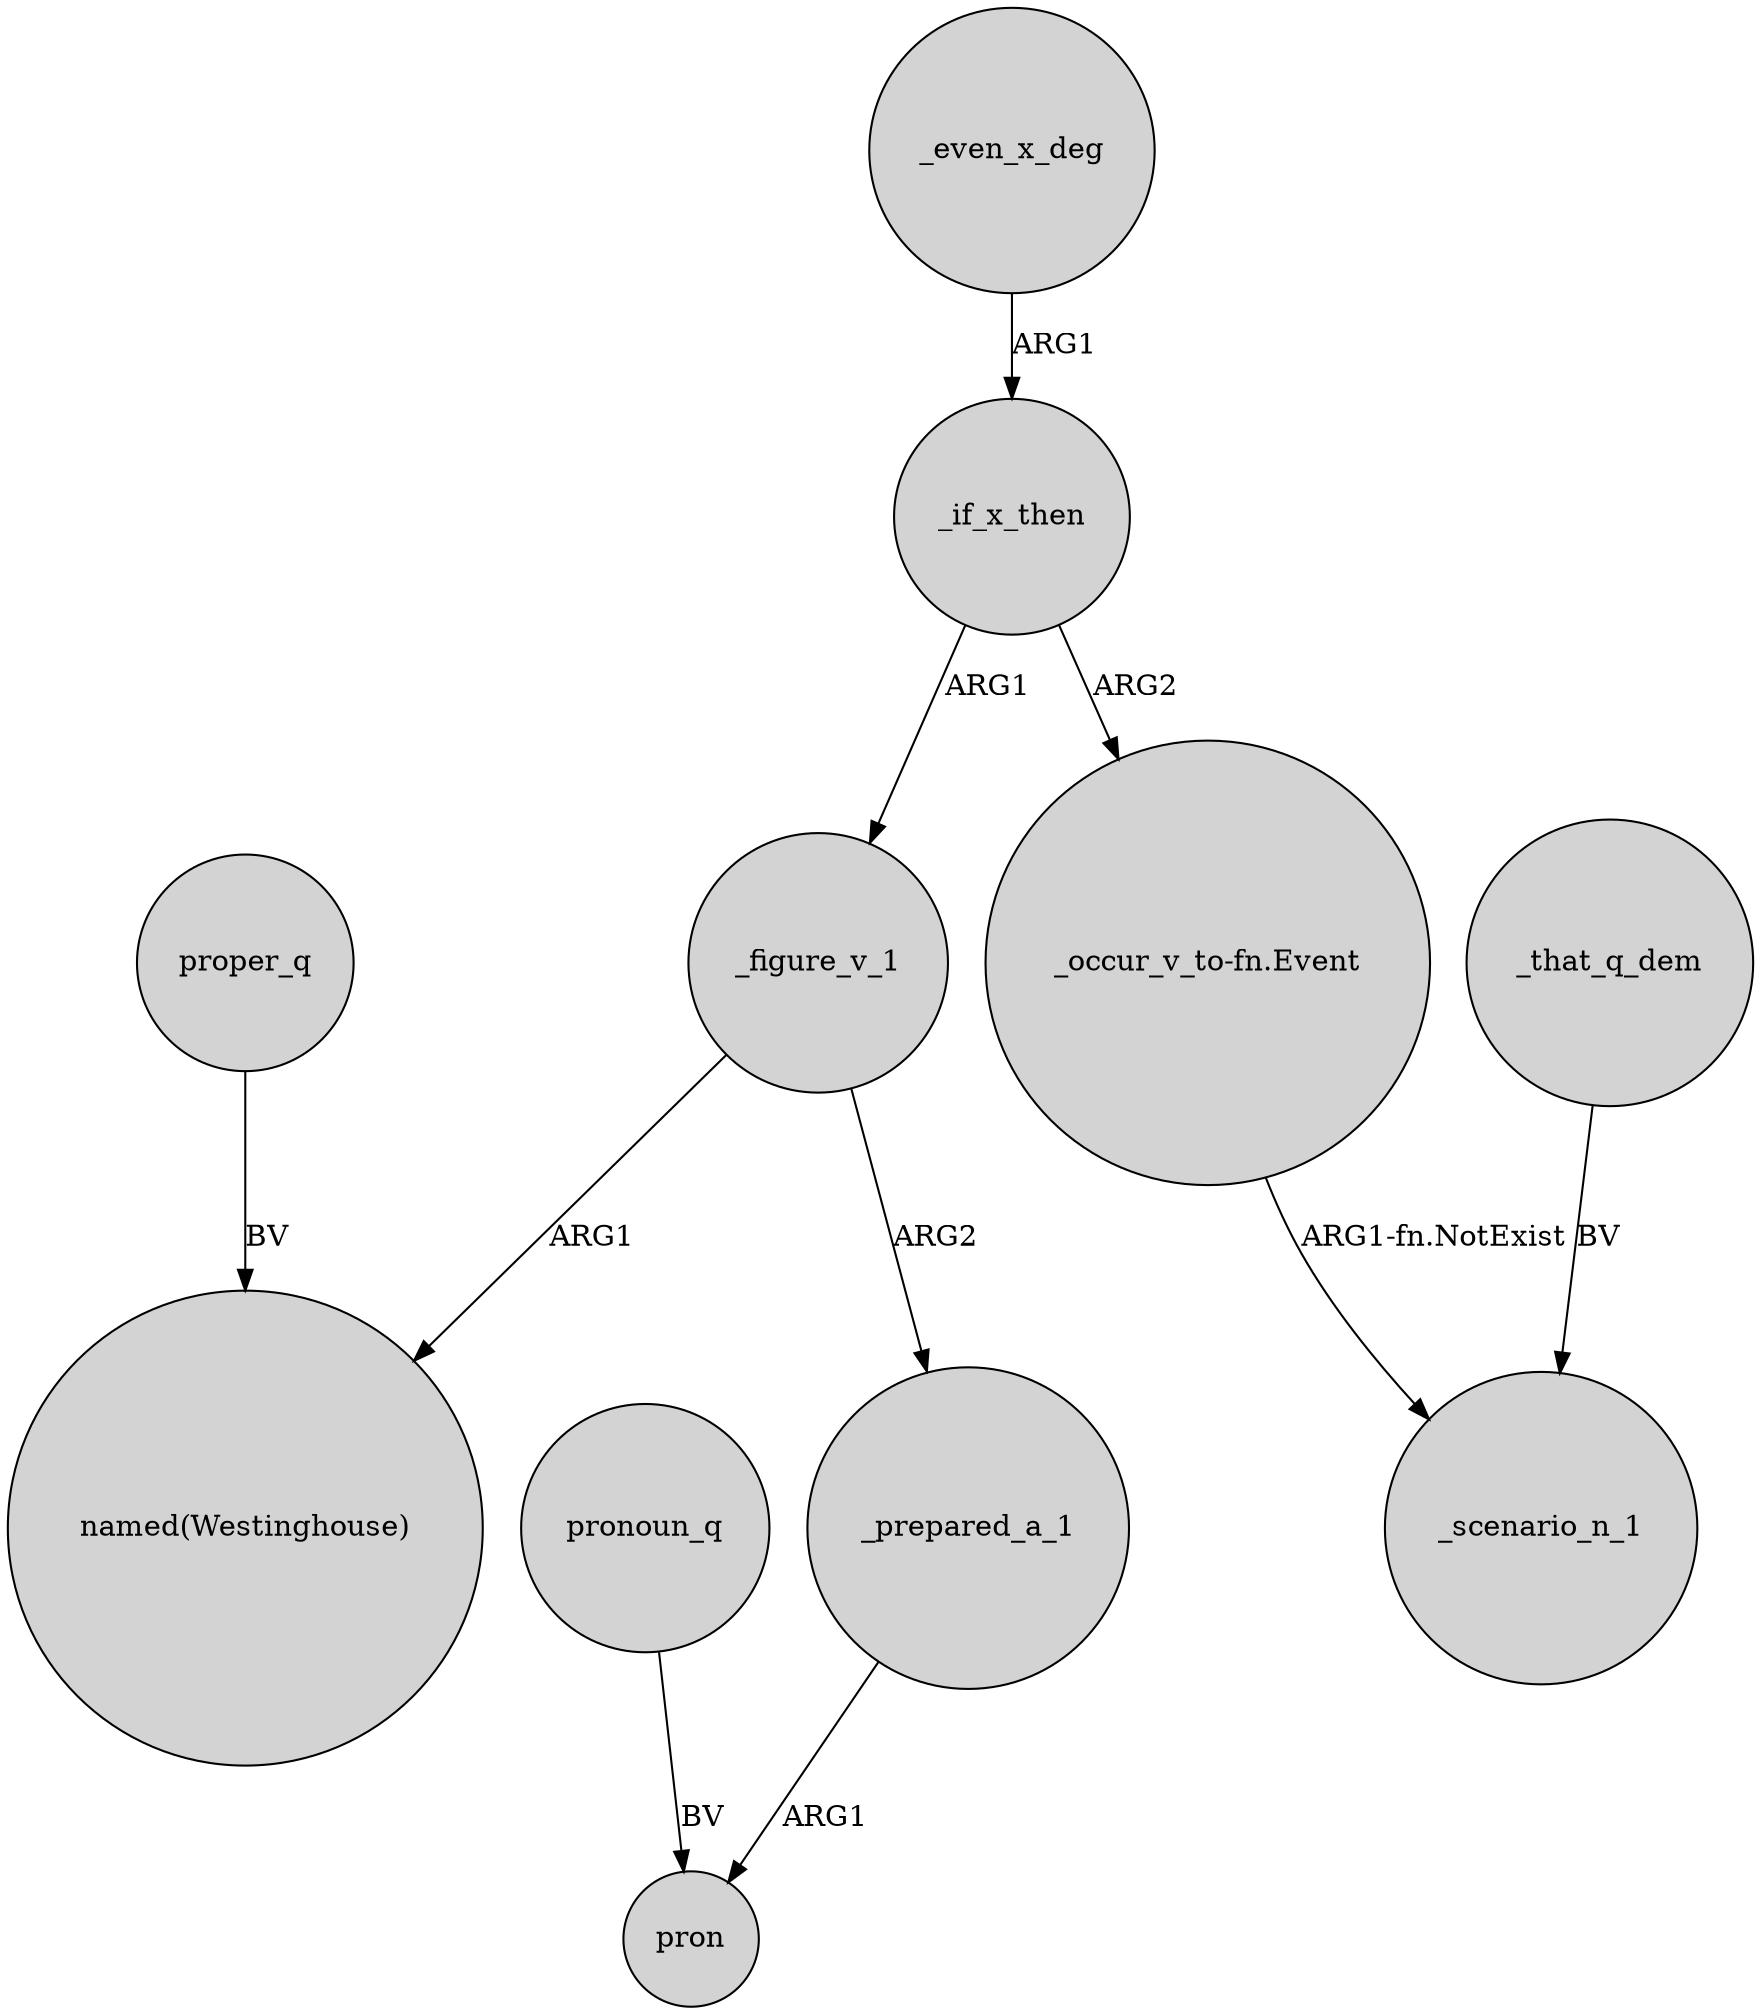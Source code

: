digraph {
	node [shape=circle style=filled]
	proper_q -> "named(Westinghouse)" [label=BV]
	_figure_v_1 -> "named(Westinghouse)" [label=ARG1]
	_figure_v_1 -> _prepared_a_1 [label=ARG2]
	_prepared_a_1 -> pron [label=ARG1]
	_that_q_dem -> _scenario_n_1 [label=BV]
	"_occur_v_to-fn.Event" -> _scenario_n_1 [label="ARG1-fn.NotExist"]
	pronoun_q -> pron [label=BV]
	_if_x_then -> _figure_v_1 [label=ARG1]
	_if_x_then -> "_occur_v_to-fn.Event" [label=ARG2]
	_even_x_deg -> _if_x_then [label=ARG1]
}
